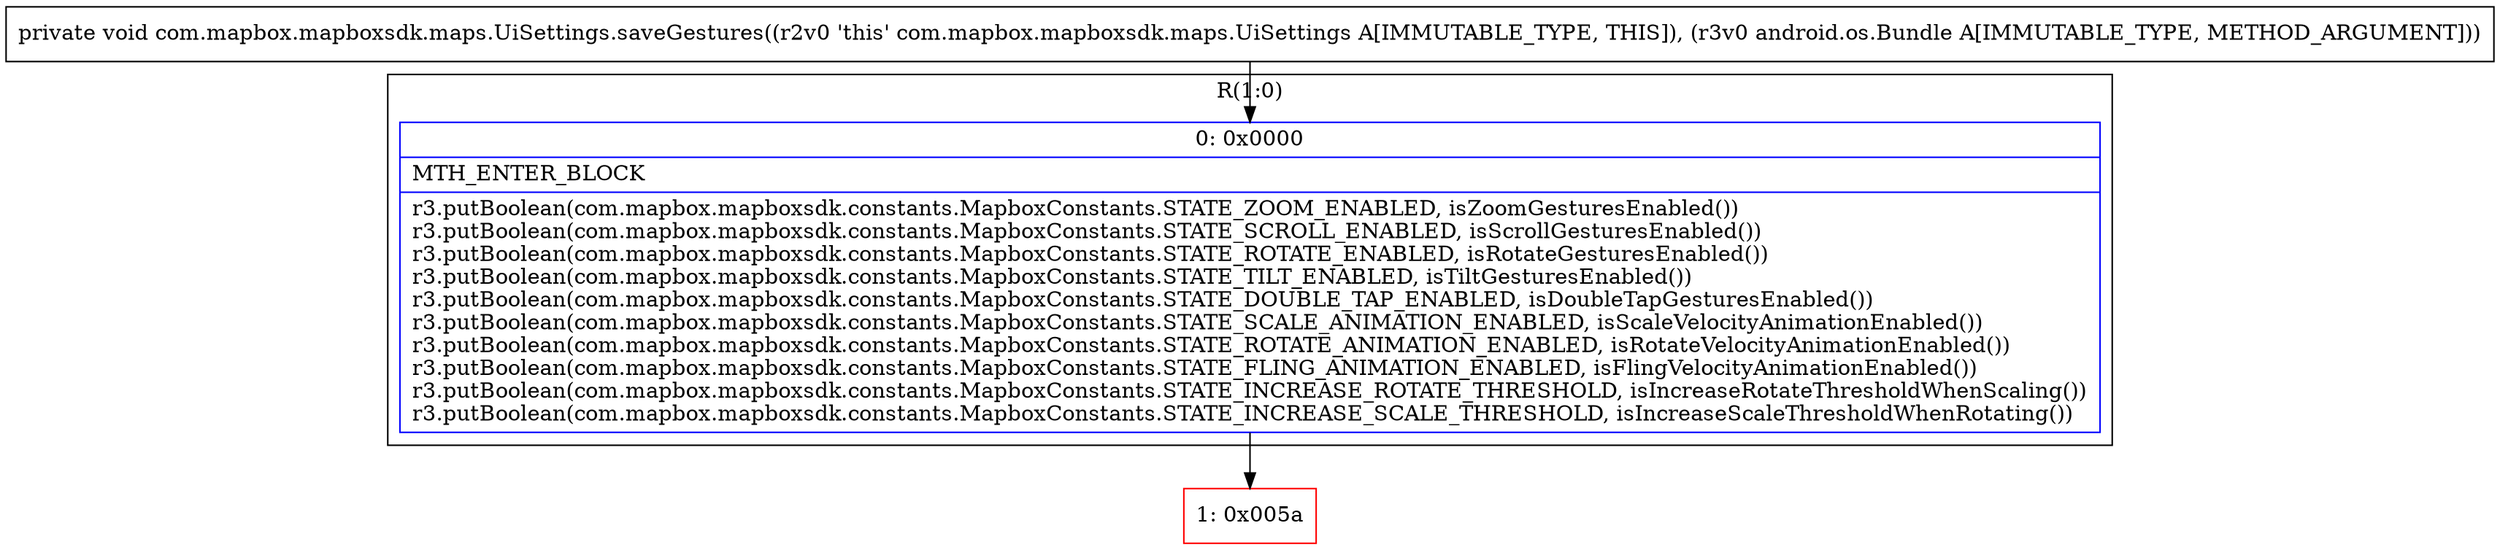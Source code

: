 digraph "CFG forcom.mapbox.mapboxsdk.maps.UiSettings.saveGestures(Landroid\/os\/Bundle;)V" {
subgraph cluster_Region_806473000 {
label = "R(1:0)";
node [shape=record,color=blue];
Node_0 [shape=record,label="{0\:\ 0x0000|MTH_ENTER_BLOCK\l|r3.putBoolean(com.mapbox.mapboxsdk.constants.MapboxConstants.STATE_ZOOM_ENABLED, isZoomGesturesEnabled())\lr3.putBoolean(com.mapbox.mapboxsdk.constants.MapboxConstants.STATE_SCROLL_ENABLED, isScrollGesturesEnabled())\lr3.putBoolean(com.mapbox.mapboxsdk.constants.MapboxConstants.STATE_ROTATE_ENABLED, isRotateGesturesEnabled())\lr3.putBoolean(com.mapbox.mapboxsdk.constants.MapboxConstants.STATE_TILT_ENABLED, isTiltGesturesEnabled())\lr3.putBoolean(com.mapbox.mapboxsdk.constants.MapboxConstants.STATE_DOUBLE_TAP_ENABLED, isDoubleTapGesturesEnabled())\lr3.putBoolean(com.mapbox.mapboxsdk.constants.MapboxConstants.STATE_SCALE_ANIMATION_ENABLED, isScaleVelocityAnimationEnabled())\lr3.putBoolean(com.mapbox.mapboxsdk.constants.MapboxConstants.STATE_ROTATE_ANIMATION_ENABLED, isRotateVelocityAnimationEnabled())\lr3.putBoolean(com.mapbox.mapboxsdk.constants.MapboxConstants.STATE_FLING_ANIMATION_ENABLED, isFlingVelocityAnimationEnabled())\lr3.putBoolean(com.mapbox.mapboxsdk.constants.MapboxConstants.STATE_INCREASE_ROTATE_THRESHOLD, isIncreaseRotateThresholdWhenScaling())\lr3.putBoolean(com.mapbox.mapboxsdk.constants.MapboxConstants.STATE_INCREASE_SCALE_THRESHOLD, isIncreaseScaleThresholdWhenRotating())\l}"];
}
Node_1 [shape=record,color=red,label="{1\:\ 0x005a}"];
MethodNode[shape=record,label="{private void com.mapbox.mapboxsdk.maps.UiSettings.saveGestures((r2v0 'this' com.mapbox.mapboxsdk.maps.UiSettings A[IMMUTABLE_TYPE, THIS]), (r3v0 android.os.Bundle A[IMMUTABLE_TYPE, METHOD_ARGUMENT])) }"];
MethodNode -> Node_0;
Node_0 -> Node_1;
}

